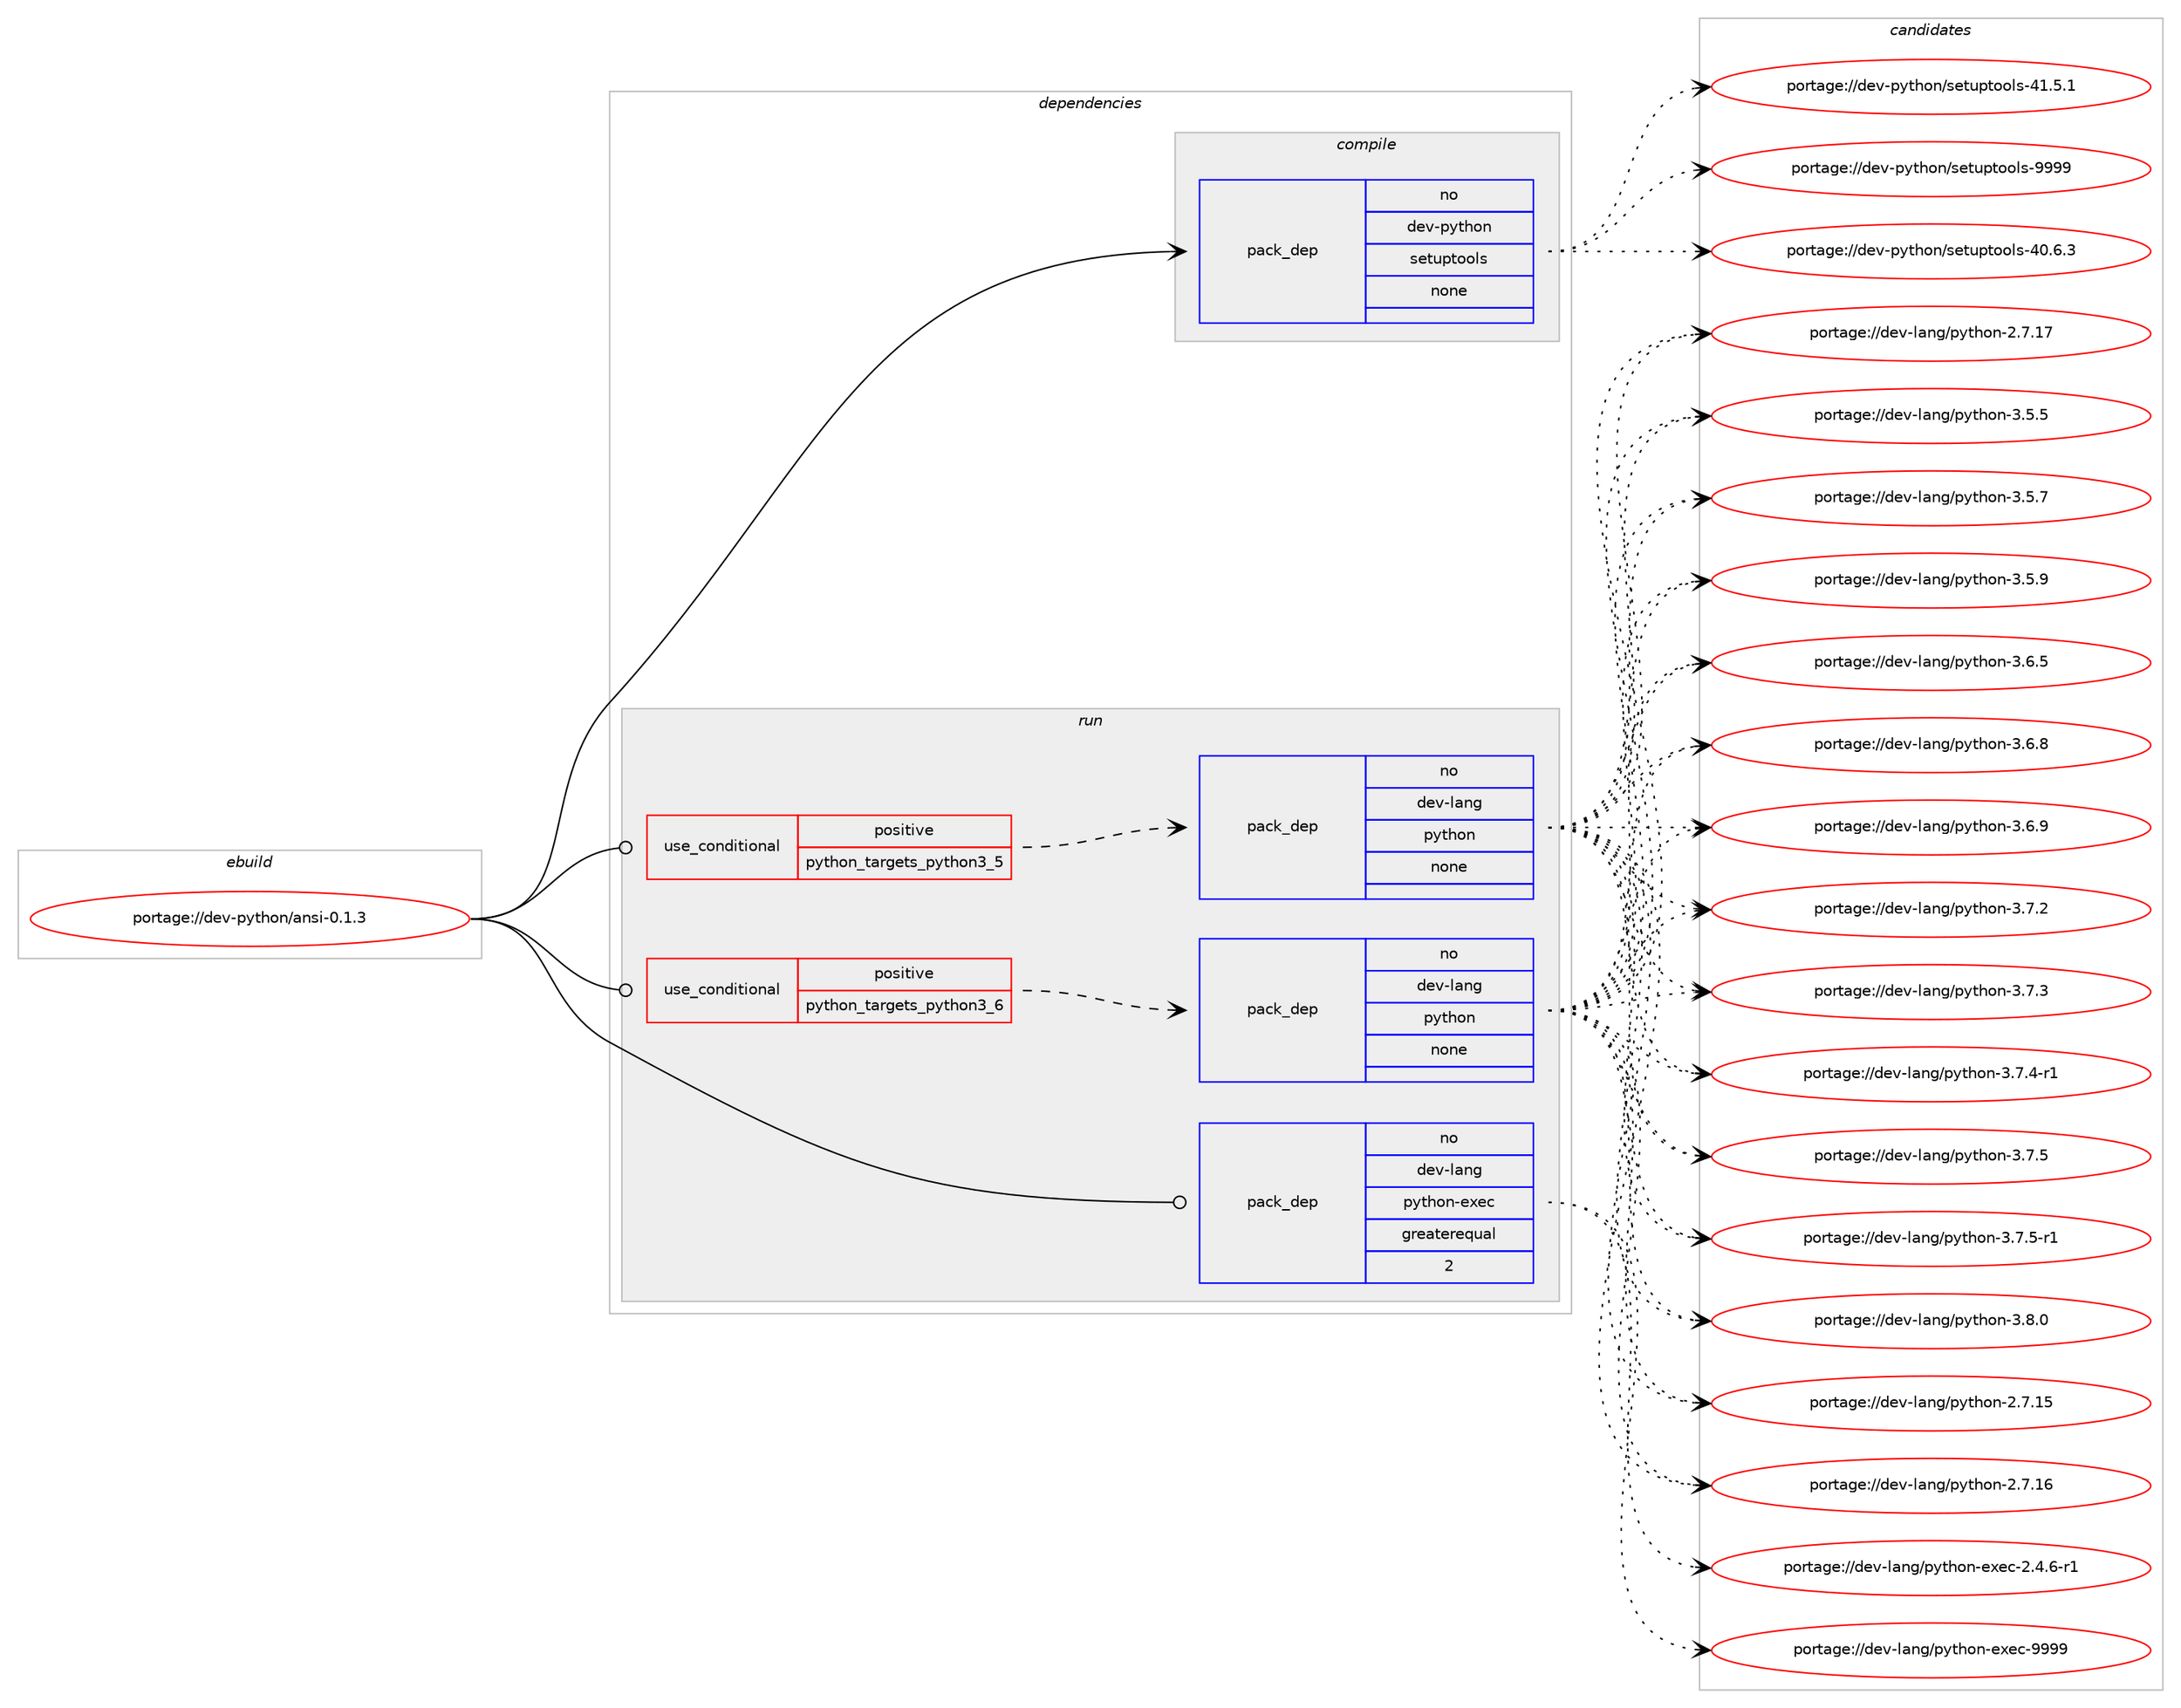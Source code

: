 digraph prolog {

# *************
# Graph options
# *************

newrank=true;
concentrate=true;
compound=true;
graph [rankdir=LR,fontname=Helvetica,fontsize=10,ranksep=1.5];#, ranksep=2.5, nodesep=0.2];
edge  [arrowhead=vee];
node  [fontname=Helvetica,fontsize=10];

# **********
# The ebuild
# **********

subgraph cluster_leftcol {
color=gray;
rank=same;
label=<<i>ebuild</i>>;
id [label="portage://dev-python/ansi-0.1.3", color=red, width=4, href="../dev-python/ansi-0.1.3.svg"];
}

# ****************
# The dependencies
# ****************

subgraph cluster_midcol {
color=gray;
label=<<i>dependencies</i>>;
subgraph cluster_compile {
fillcolor="#eeeeee";
style=filled;
label=<<i>compile</i>>;
subgraph pack100397 {
dependency129086 [label=<<TABLE BORDER="0" CELLBORDER="1" CELLSPACING="0" CELLPADDING="4" WIDTH="220"><TR><TD ROWSPAN="6" CELLPADDING="30">pack_dep</TD></TR><TR><TD WIDTH="110">no</TD></TR><TR><TD>dev-python</TD></TR><TR><TD>setuptools</TD></TR><TR><TD>none</TD></TR><TR><TD></TD></TR></TABLE>>, shape=none, color=blue];
}
id:e -> dependency129086:w [weight=20,style="solid",arrowhead="vee"];
}
subgraph cluster_compileandrun {
fillcolor="#eeeeee";
style=filled;
label=<<i>compile and run</i>>;
}
subgraph cluster_run {
fillcolor="#eeeeee";
style=filled;
label=<<i>run</i>>;
subgraph cond25386 {
dependency129087 [label=<<TABLE BORDER="0" CELLBORDER="1" CELLSPACING="0" CELLPADDING="4"><TR><TD ROWSPAN="3" CELLPADDING="10">use_conditional</TD></TR><TR><TD>positive</TD></TR><TR><TD>python_targets_python3_5</TD></TR></TABLE>>, shape=none, color=red];
subgraph pack100398 {
dependency129088 [label=<<TABLE BORDER="0" CELLBORDER="1" CELLSPACING="0" CELLPADDING="4" WIDTH="220"><TR><TD ROWSPAN="6" CELLPADDING="30">pack_dep</TD></TR><TR><TD WIDTH="110">no</TD></TR><TR><TD>dev-lang</TD></TR><TR><TD>python</TD></TR><TR><TD>none</TD></TR><TR><TD></TD></TR></TABLE>>, shape=none, color=blue];
}
dependency129087:e -> dependency129088:w [weight=20,style="dashed",arrowhead="vee"];
}
id:e -> dependency129087:w [weight=20,style="solid",arrowhead="odot"];
subgraph cond25387 {
dependency129089 [label=<<TABLE BORDER="0" CELLBORDER="1" CELLSPACING="0" CELLPADDING="4"><TR><TD ROWSPAN="3" CELLPADDING="10">use_conditional</TD></TR><TR><TD>positive</TD></TR><TR><TD>python_targets_python3_6</TD></TR></TABLE>>, shape=none, color=red];
subgraph pack100399 {
dependency129090 [label=<<TABLE BORDER="0" CELLBORDER="1" CELLSPACING="0" CELLPADDING="4" WIDTH="220"><TR><TD ROWSPAN="6" CELLPADDING="30">pack_dep</TD></TR><TR><TD WIDTH="110">no</TD></TR><TR><TD>dev-lang</TD></TR><TR><TD>python</TD></TR><TR><TD>none</TD></TR><TR><TD></TD></TR></TABLE>>, shape=none, color=blue];
}
dependency129089:e -> dependency129090:w [weight=20,style="dashed",arrowhead="vee"];
}
id:e -> dependency129089:w [weight=20,style="solid",arrowhead="odot"];
subgraph pack100400 {
dependency129091 [label=<<TABLE BORDER="0" CELLBORDER="1" CELLSPACING="0" CELLPADDING="4" WIDTH="220"><TR><TD ROWSPAN="6" CELLPADDING="30">pack_dep</TD></TR><TR><TD WIDTH="110">no</TD></TR><TR><TD>dev-lang</TD></TR><TR><TD>python-exec</TD></TR><TR><TD>greaterequal</TD></TR><TR><TD>2</TD></TR></TABLE>>, shape=none, color=blue];
}
id:e -> dependency129091:w [weight=20,style="solid",arrowhead="odot"];
}
}

# **************
# The candidates
# **************

subgraph cluster_choices {
rank=same;
color=gray;
label=<<i>candidates</i>>;

subgraph choice100397 {
color=black;
nodesep=1;
choiceportage100101118451121211161041111104711510111611711211611111110811545524846544651 [label="portage://dev-python/setuptools-40.6.3", color=red, width=4,href="../dev-python/setuptools-40.6.3.svg"];
choiceportage100101118451121211161041111104711510111611711211611111110811545524946534649 [label="portage://dev-python/setuptools-41.5.1", color=red, width=4,href="../dev-python/setuptools-41.5.1.svg"];
choiceportage10010111845112121116104111110471151011161171121161111111081154557575757 [label="portage://dev-python/setuptools-9999", color=red, width=4,href="../dev-python/setuptools-9999.svg"];
dependency129086:e -> choiceportage100101118451121211161041111104711510111611711211611111110811545524846544651:w [style=dotted,weight="100"];
dependency129086:e -> choiceportage100101118451121211161041111104711510111611711211611111110811545524946534649:w [style=dotted,weight="100"];
dependency129086:e -> choiceportage10010111845112121116104111110471151011161171121161111111081154557575757:w [style=dotted,weight="100"];
}
subgraph choice100398 {
color=black;
nodesep=1;
choiceportage10010111845108971101034711212111610411111045504655464953 [label="portage://dev-lang/python-2.7.15", color=red, width=4,href="../dev-lang/python-2.7.15.svg"];
choiceportage10010111845108971101034711212111610411111045504655464954 [label="portage://dev-lang/python-2.7.16", color=red, width=4,href="../dev-lang/python-2.7.16.svg"];
choiceportage10010111845108971101034711212111610411111045504655464955 [label="portage://dev-lang/python-2.7.17", color=red, width=4,href="../dev-lang/python-2.7.17.svg"];
choiceportage100101118451089711010347112121116104111110455146534653 [label="portage://dev-lang/python-3.5.5", color=red, width=4,href="../dev-lang/python-3.5.5.svg"];
choiceportage100101118451089711010347112121116104111110455146534655 [label="portage://dev-lang/python-3.5.7", color=red, width=4,href="../dev-lang/python-3.5.7.svg"];
choiceportage100101118451089711010347112121116104111110455146534657 [label="portage://dev-lang/python-3.5.9", color=red, width=4,href="../dev-lang/python-3.5.9.svg"];
choiceportage100101118451089711010347112121116104111110455146544653 [label="portage://dev-lang/python-3.6.5", color=red, width=4,href="../dev-lang/python-3.6.5.svg"];
choiceportage100101118451089711010347112121116104111110455146544656 [label="portage://dev-lang/python-3.6.8", color=red, width=4,href="../dev-lang/python-3.6.8.svg"];
choiceportage100101118451089711010347112121116104111110455146544657 [label="portage://dev-lang/python-3.6.9", color=red, width=4,href="../dev-lang/python-3.6.9.svg"];
choiceportage100101118451089711010347112121116104111110455146554650 [label="portage://dev-lang/python-3.7.2", color=red, width=4,href="../dev-lang/python-3.7.2.svg"];
choiceportage100101118451089711010347112121116104111110455146554651 [label="portage://dev-lang/python-3.7.3", color=red, width=4,href="../dev-lang/python-3.7.3.svg"];
choiceportage1001011184510897110103471121211161041111104551465546524511449 [label="portage://dev-lang/python-3.7.4-r1", color=red, width=4,href="../dev-lang/python-3.7.4-r1.svg"];
choiceportage100101118451089711010347112121116104111110455146554653 [label="portage://dev-lang/python-3.7.5", color=red, width=4,href="../dev-lang/python-3.7.5.svg"];
choiceportage1001011184510897110103471121211161041111104551465546534511449 [label="portage://dev-lang/python-3.7.5-r1", color=red, width=4,href="../dev-lang/python-3.7.5-r1.svg"];
choiceportage100101118451089711010347112121116104111110455146564648 [label="portage://dev-lang/python-3.8.0", color=red, width=4,href="../dev-lang/python-3.8.0.svg"];
dependency129088:e -> choiceportage10010111845108971101034711212111610411111045504655464953:w [style=dotted,weight="100"];
dependency129088:e -> choiceportage10010111845108971101034711212111610411111045504655464954:w [style=dotted,weight="100"];
dependency129088:e -> choiceportage10010111845108971101034711212111610411111045504655464955:w [style=dotted,weight="100"];
dependency129088:e -> choiceportage100101118451089711010347112121116104111110455146534653:w [style=dotted,weight="100"];
dependency129088:e -> choiceportage100101118451089711010347112121116104111110455146534655:w [style=dotted,weight="100"];
dependency129088:e -> choiceportage100101118451089711010347112121116104111110455146534657:w [style=dotted,weight="100"];
dependency129088:e -> choiceportage100101118451089711010347112121116104111110455146544653:w [style=dotted,weight="100"];
dependency129088:e -> choiceportage100101118451089711010347112121116104111110455146544656:w [style=dotted,weight="100"];
dependency129088:e -> choiceportage100101118451089711010347112121116104111110455146544657:w [style=dotted,weight="100"];
dependency129088:e -> choiceportage100101118451089711010347112121116104111110455146554650:w [style=dotted,weight="100"];
dependency129088:e -> choiceportage100101118451089711010347112121116104111110455146554651:w [style=dotted,weight="100"];
dependency129088:e -> choiceportage1001011184510897110103471121211161041111104551465546524511449:w [style=dotted,weight="100"];
dependency129088:e -> choiceportage100101118451089711010347112121116104111110455146554653:w [style=dotted,weight="100"];
dependency129088:e -> choiceportage1001011184510897110103471121211161041111104551465546534511449:w [style=dotted,weight="100"];
dependency129088:e -> choiceportage100101118451089711010347112121116104111110455146564648:w [style=dotted,weight="100"];
}
subgraph choice100399 {
color=black;
nodesep=1;
choiceportage10010111845108971101034711212111610411111045504655464953 [label="portage://dev-lang/python-2.7.15", color=red, width=4,href="../dev-lang/python-2.7.15.svg"];
choiceportage10010111845108971101034711212111610411111045504655464954 [label="portage://dev-lang/python-2.7.16", color=red, width=4,href="../dev-lang/python-2.7.16.svg"];
choiceportage10010111845108971101034711212111610411111045504655464955 [label="portage://dev-lang/python-2.7.17", color=red, width=4,href="../dev-lang/python-2.7.17.svg"];
choiceportage100101118451089711010347112121116104111110455146534653 [label="portage://dev-lang/python-3.5.5", color=red, width=4,href="../dev-lang/python-3.5.5.svg"];
choiceportage100101118451089711010347112121116104111110455146534655 [label="portage://dev-lang/python-3.5.7", color=red, width=4,href="../dev-lang/python-3.5.7.svg"];
choiceportage100101118451089711010347112121116104111110455146534657 [label="portage://dev-lang/python-3.5.9", color=red, width=4,href="../dev-lang/python-3.5.9.svg"];
choiceportage100101118451089711010347112121116104111110455146544653 [label="portage://dev-lang/python-3.6.5", color=red, width=4,href="../dev-lang/python-3.6.5.svg"];
choiceportage100101118451089711010347112121116104111110455146544656 [label="portage://dev-lang/python-3.6.8", color=red, width=4,href="../dev-lang/python-3.6.8.svg"];
choiceportage100101118451089711010347112121116104111110455146544657 [label="portage://dev-lang/python-3.6.9", color=red, width=4,href="../dev-lang/python-3.6.9.svg"];
choiceportage100101118451089711010347112121116104111110455146554650 [label="portage://dev-lang/python-3.7.2", color=red, width=4,href="../dev-lang/python-3.7.2.svg"];
choiceportage100101118451089711010347112121116104111110455146554651 [label="portage://dev-lang/python-3.7.3", color=red, width=4,href="../dev-lang/python-3.7.3.svg"];
choiceportage1001011184510897110103471121211161041111104551465546524511449 [label="portage://dev-lang/python-3.7.4-r1", color=red, width=4,href="../dev-lang/python-3.7.4-r1.svg"];
choiceportage100101118451089711010347112121116104111110455146554653 [label="portage://dev-lang/python-3.7.5", color=red, width=4,href="../dev-lang/python-3.7.5.svg"];
choiceportage1001011184510897110103471121211161041111104551465546534511449 [label="portage://dev-lang/python-3.7.5-r1", color=red, width=4,href="../dev-lang/python-3.7.5-r1.svg"];
choiceportage100101118451089711010347112121116104111110455146564648 [label="portage://dev-lang/python-3.8.0", color=red, width=4,href="../dev-lang/python-3.8.0.svg"];
dependency129090:e -> choiceportage10010111845108971101034711212111610411111045504655464953:w [style=dotted,weight="100"];
dependency129090:e -> choiceportage10010111845108971101034711212111610411111045504655464954:w [style=dotted,weight="100"];
dependency129090:e -> choiceportage10010111845108971101034711212111610411111045504655464955:w [style=dotted,weight="100"];
dependency129090:e -> choiceportage100101118451089711010347112121116104111110455146534653:w [style=dotted,weight="100"];
dependency129090:e -> choiceportage100101118451089711010347112121116104111110455146534655:w [style=dotted,weight="100"];
dependency129090:e -> choiceportage100101118451089711010347112121116104111110455146534657:w [style=dotted,weight="100"];
dependency129090:e -> choiceportage100101118451089711010347112121116104111110455146544653:w [style=dotted,weight="100"];
dependency129090:e -> choiceportage100101118451089711010347112121116104111110455146544656:w [style=dotted,weight="100"];
dependency129090:e -> choiceportage100101118451089711010347112121116104111110455146544657:w [style=dotted,weight="100"];
dependency129090:e -> choiceportage100101118451089711010347112121116104111110455146554650:w [style=dotted,weight="100"];
dependency129090:e -> choiceportage100101118451089711010347112121116104111110455146554651:w [style=dotted,weight="100"];
dependency129090:e -> choiceportage1001011184510897110103471121211161041111104551465546524511449:w [style=dotted,weight="100"];
dependency129090:e -> choiceportage100101118451089711010347112121116104111110455146554653:w [style=dotted,weight="100"];
dependency129090:e -> choiceportage1001011184510897110103471121211161041111104551465546534511449:w [style=dotted,weight="100"];
dependency129090:e -> choiceportage100101118451089711010347112121116104111110455146564648:w [style=dotted,weight="100"];
}
subgraph choice100400 {
color=black;
nodesep=1;
choiceportage10010111845108971101034711212111610411111045101120101994550465246544511449 [label="portage://dev-lang/python-exec-2.4.6-r1", color=red, width=4,href="../dev-lang/python-exec-2.4.6-r1.svg"];
choiceportage10010111845108971101034711212111610411111045101120101994557575757 [label="portage://dev-lang/python-exec-9999", color=red, width=4,href="../dev-lang/python-exec-9999.svg"];
dependency129091:e -> choiceportage10010111845108971101034711212111610411111045101120101994550465246544511449:w [style=dotted,weight="100"];
dependency129091:e -> choiceportage10010111845108971101034711212111610411111045101120101994557575757:w [style=dotted,weight="100"];
}
}

}
